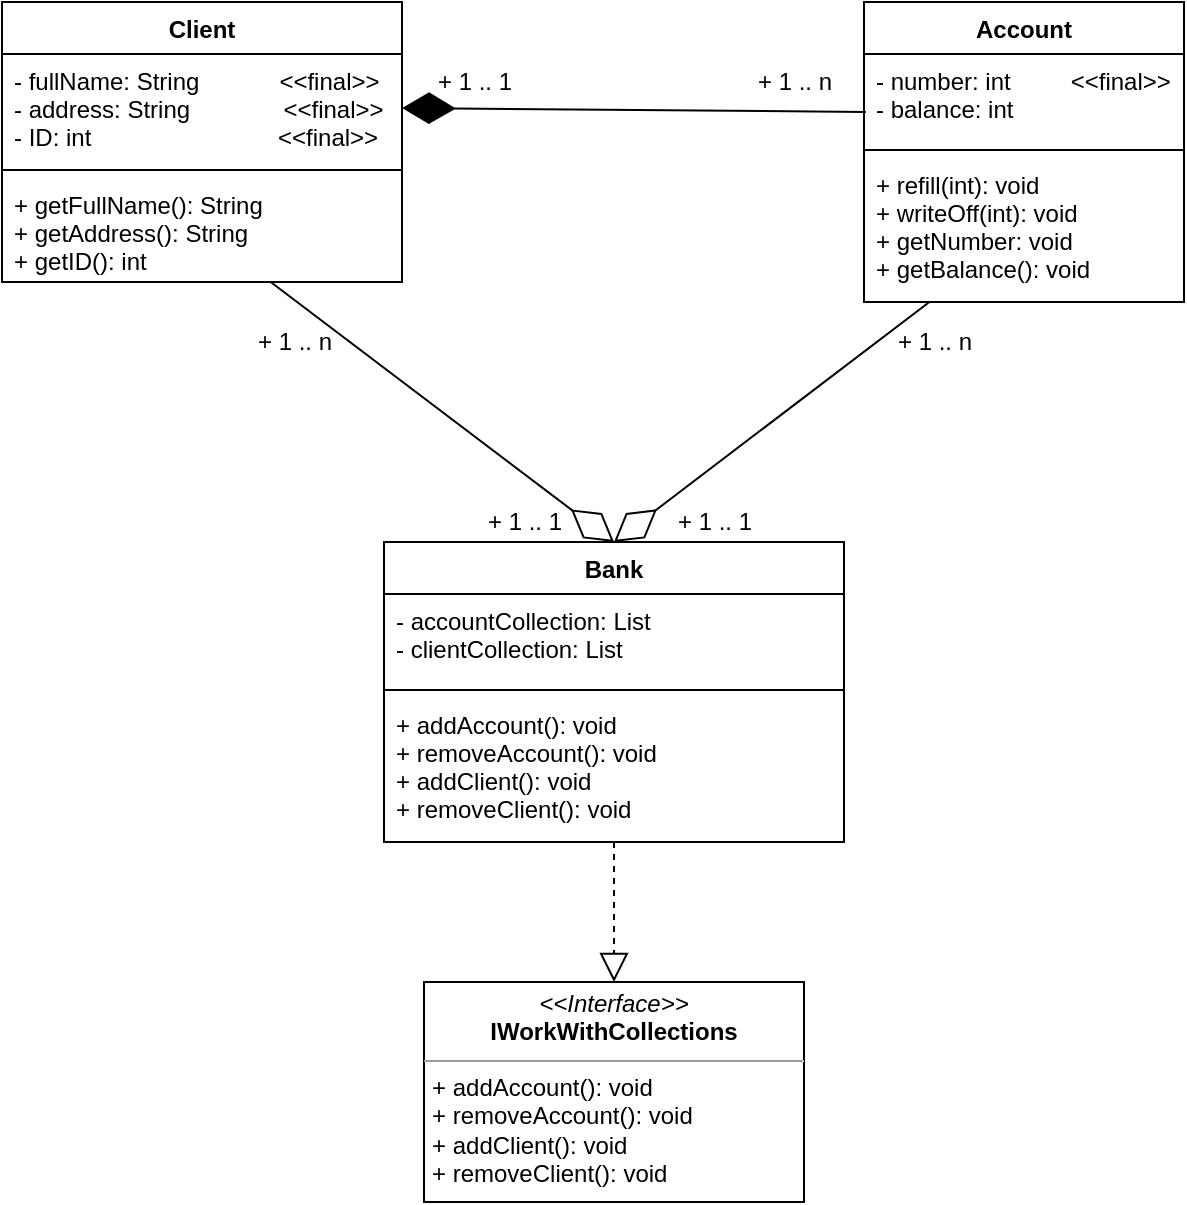 <mxfile version="14.4.1" type="google"><diagram id="C5RBs43oDa-KdzZeNtuy" name="Page-1"><mxGraphModel dx="1422" dy="833" grid="0" gridSize="10" guides="1" tooltips="1" connect="1" arrows="1" fold="1" page="0" pageScale="1" pageWidth="827" pageHeight="1169" math="0" shadow="0"><root><mxCell id="WIyWlLk6GJQsqaUBKTNV-0"/><mxCell id="WIyWlLk6GJQsqaUBKTNV-1" parent="WIyWlLk6GJQsqaUBKTNV-0"/><mxCell id="iIunV7FYhpIJUK3o-0TF-0" value="Client" style="swimlane;fontStyle=1;align=center;verticalAlign=top;childLayout=stackLayout;horizontal=1;startSize=26;horizontalStack=0;resizeParent=1;resizeParentMax=0;resizeLast=0;collapsible=1;marginBottom=0;" parent="WIyWlLk6GJQsqaUBKTNV-1" vertex="1"><mxGeometry x="119" y="190" width="200" height="140" as="geometry"/></mxCell><mxCell id="iIunV7FYhpIJUK3o-0TF-1" value="- fullName: String            &lt;&lt;final&gt;&gt;&#10;- address: String              &lt;&lt;final&gt;&gt;&#10;- ID: int                            &lt;&lt;final&gt;&gt;" style="text;strokeColor=none;fillColor=none;align=left;verticalAlign=top;spacingLeft=4;spacingRight=4;overflow=hidden;rotatable=0;points=[[0,0.5],[1,0.5]];portConstraint=eastwest;" parent="iIunV7FYhpIJUK3o-0TF-0" vertex="1"><mxGeometry y="26" width="200" height="54" as="geometry"/></mxCell><mxCell id="iIunV7FYhpIJUK3o-0TF-2" value="" style="line;strokeWidth=1;fillColor=none;align=left;verticalAlign=middle;spacingTop=-1;spacingLeft=3;spacingRight=3;rotatable=0;labelPosition=right;points=[];portConstraint=eastwest;" parent="iIunV7FYhpIJUK3o-0TF-0" vertex="1"><mxGeometry y="80" width="200" height="8" as="geometry"/></mxCell><mxCell id="iIunV7FYhpIJUK3o-0TF-3" value="+ getFullName(): String&#10;+ getAddress(): String&#10;+ getID(): int" style="text;strokeColor=none;fillColor=none;align=left;verticalAlign=top;spacingLeft=4;spacingRight=4;overflow=hidden;rotatable=0;points=[[0,0.5],[1,0.5]];portConstraint=eastwest;" parent="iIunV7FYhpIJUK3o-0TF-0" vertex="1"><mxGeometry y="88" width="200" height="52" as="geometry"/></mxCell><mxCell id="iIunV7FYhpIJUK3o-0TF-4" value="Account" style="swimlane;fontStyle=1;align=center;verticalAlign=top;childLayout=stackLayout;horizontal=1;startSize=26;horizontalStack=0;resizeParent=1;resizeParentMax=0;resizeLast=0;collapsible=1;marginBottom=0;" parent="WIyWlLk6GJQsqaUBKTNV-1" vertex="1"><mxGeometry x="550" y="190" width="160" height="150" as="geometry"/></mxCell><mxCell id="iIunV7FYhpIJUK3o-0TF-5" value="- number: int         &lt;&lt;final&gt;&gt;&#10;- balance: int" style="text;strokeColor=none;fillColor=none;align=left;verticalAlign=top;spacingLeft=4;spacingRight=4;overflow=hidden;rotatable=0;points=[[0,0.5],[1,0.5]];portConstraint=eastwest;" parent="iIunV7FYhpIJUK3o-0TF-4" vertex="1"><mxGeometry y="26" width="160" height="44" as="geometry"/></mxCell><mxCell id="iIunV7FYhpIJUK3o-0TF-6" value="" style="line;strokeWidth=1;fillColor=none;align=left;verticalAlign=middle;spacingTop=-1;spacingLeft=3;spacingRight=3;rotatable=0;labelPosition=right;points=[];portConstraint=eastwest;" parent="iIunV7FYhpIJUK3o-0TF-4" vertex="1"><mxGeometry y="70" width="160" height="8" as="geometry"/></mxCell><mxCell id="iIunV7FYhpIJUK3o-0TF-7" value="+ refill(int): void&#10;+ writeOff(int): void&#10;+ getNumber: void&#10;+ getBalance(): void&#10;" style="text;strokeColor=none;fillColor=none;align=left;verticalAlign=top;spacingLeft=4;spacingRight=4;overflow=hidden;rotatable=0;points=[[0,0.5],[1,0.5]];portConstraint=eastwest;" parent="iIunV7FYhpIJUK3o-0TF-4" vertex="1"><mxGeometry y="78" width="160" height="72" as="geometry"/></mxCell><mxCell id="iIunV7FYhpIJUK3o-0TF-20" value="&lt;p style=&quot;margin: 0px ; margin-top: 4px ; text-align: center&quot;&gt;&lt;i&gt;&amp;lt;&amp;lt;Interface&amp;gt;&amp;gt;&lt;/i&gt;&lt;br&gt;&lt;b&gt;IWorkWithCollections&lt;/b&gt;&lt;/p&gt;&lt;hr size=&quot;1&quot;&gt;&lt;p style=&quot;margin: 0px ; margin-left: 4px&quot;&gt;+ addAccount(): void&lt;br style=&quot;padding: 0px ; margin: 0px&quot;&gt;+ removeAccount(): void&lt;br style=&quot;padding: 0px ; margin: 0px&quot;&gt;+ addClient(): void&lt;br style=&quot;padding: 0px ; margin: 0px&quot;&gt;+ removeClient(): void&lt;br&gt;&lt;/p&gt;" style="verticalAlign=top;align=left;overflow=fill;fontSize=12;fontFamily=Helvetica;html=1;" parent="WIyWlLk6GJQsqaUBKTNV-1" vertex="1"><mxGeometry x="330" y="680" width="190" height="110" as="geometry"/></mxCell><mxCell id="iIunV7FYhpIJUK3o-0TF-21" value="Bank" style="swimlane;fontStyle=1;align=center;verticalAlign=top;childLayout=stackLayout;horizontal=1;startSize=26;horizontalStack=0;resizeParent=1;resizeParentMax=0;resizeLast=0;collapsible=1;marginBottom=0;" parent="WIyWlLk6GJQsqaUBKTNV-1" vertex="1"><mxGeometry x="310" y="460" width="230" height="150" as="geometry"/></mxCell><mxCell id="iIunV7FYhpIJUK3o-0TF-22" value="- accountCollection: List&#10;- clientCollection: List" style="text;strokeColor=none;fillColor=none;align=left;verticalAlign=top;spacingLeft=4;spacingRight=4;overflow=hidden;rotatable=0;points=[[0,0.5],[1,0.5]];portConstraint=eastwest;" parent="iIunV7FYhpIJUK3o-0TF-21" vertex="1"><mxGeometry y="26" width="230" height="44" as="geometry"/></mxCell><mxCell id="iIunV7FYhpIJUK3o-0TF-23" value="" style="line;strokeWidth=1;fillColor=none;align=left;verticalAlign=middle;spacingTop=-1;spacingLeft=3;spacingRight=3;rotatable=0;labelPosition=right;points=[];portConstraint=eastwest;" parent="iIunV7FYhpIJUK3o-0TF-21" vertex="1"><mxGeometry y="70" width="230" height="8" as="geometry"/></mxCell><mxCell id="iIunV7FYhpIJUK3o-0TF-24" value="+ addAccount(): void&#10;+ removeAccount(): void&#10;+ addClient(): void&#10;+ removeClient(): void" style="text;strokeColor=none;fillColor=none;align=left;verticalAlign=top;spacingLeft=4;spacingRight=4;overflow=hidden;rotatable=0;points=[[0,0.5],[1,0.5]];portConstraint=eastwest;" parent="iIunV7FYhpIJUK3o-0TF-21" vertex="1"><mxGeometry y="78" width="230" height="72" as="geometry"/></mxCell><mxCell id="_fAhZ_nmpSUnDGXyFREo-0" value="" style="endArrow=block;dashed=1;endFill=0;endSize=12;html=1;" parent="WIyWlLk6GJQsqaUBKTNV-1" source="iIunV7FYhpIJUK3o-0TF-24" target="iIunV7FYhpIJUK3o-0TF-20" edge="1"><mxGeometry width="160" relative="1" as="geometry"><mxPoint x="170" y="650" as="sourcePoint"/><mxPoint x="450" y="630" as="targetPoint"/></mxGeometry></mxCell><mxCell id="_fAhZ_nmpSUnDGXyFREo-3" value="+ 1 .. n" style="text;html=1;align=center;verticalAlign=middle;resizable=0;points=[];autosize=1;" parent="WIyWlLk6GJQsqaUBKTNV-1" vertex="1"><mxGeometry x="560" y="350" width="50" height="20" as="geometry"/></mxCell><mxCell id="_fAhZ_nmpSUnDGXyFREo-4" value="+ 1 .. n" style="text;html=1;align=center;verticalAlign=middle;resizable=0;points=[];autosize=1;" parent="WIyWlLk6GJQsqaUBKTNV-1" vertex="1"><mxGeometry x="240" y="350" width="50" height="20" as="geometry"/></mxCell><mxCell id="_fAhZ_nmpSUnDGXyFREo-5" value="+ 1 .. 1" style="text;html=1;align=center;verticalAlign=middle;resizable=0;points=[];autosize=1;" parent="WIyWlLk6GJQsqaUBKTNV-1" vertex="1"><mxGeometry x="355" y="440" width="50" height="20" as="geometry"/></mxCell><mxCell id="_fAhZ_nmpSUnDGXyFREo-6" value="+ 1 .. 1" style="text;html=1;align=center;verticalAlign=middle;resizable=0;points=[];autosize=1;" parent="WIyWlLk6GJQsqaUBKTNV-1" vertex="1"><mxGeometry x="450" y="440" width="50" height="20" as="geometry"/></mxCell><mxCell id="_fAhZ_nmpSUnDGXyFREo-8" value="+ 1 .. n" style="text;html=1;align=center;verticalAlign=middle;resizable=0;points=[];autosize=1;" parent="WIyWlLk6GJQsqaUBKTNV-1" vertex="1"><mxGeometry x="490" y="220" width="50" height="20" as="geometry"/></mxCell><mxCell id="_fAhZ_nmpSUnDGXyFREo-9" value="+ 1 .. 1" style="text;html=1;align=center;verticalAlign=middle;resizable=0;points=[];autosize=1;" parent="WIyWlLk6GJQsqaUBKTNV-1" vertex="1"><mxGeometry x="330" y="220" width="50" height="20" as="geometry"/></mxCell><mxCell id="RWgU6stJLLbnfpqO-dcH-0" value="" style="endArrow=diamondThin;endFill=0;endSize=24;html=1;entryX=0.5;entryY=0;entryDx=0;entryDy=0;" parent="WIyWlLk6GJQsqaUBKTNV-1" source="iIunV7FYhpIJUK3o-0TF-7" target="iIunV7FYhpIJUK3o-0TF-21" edge="1"><mxGeometry width="160" relative="1" as="geometry"><mxPoint x="470" y="380" as="sourcePoint"/><mxPoint x="555" y="379" as="targetPoint"/></mxGeometry></mxCell><mxCell id="RWgU6stJLLbnfpqO-dcH-1" value="" style="endArrow=diamondThin;endFill=0;endSize=24;html=1;entryX=0.5;entryY=0;entryDx=0;entryDy=0;" parent="WIyWlLk6GJQsqaUBKTNV-1" source="iIunV7FYhpIJUK3o-0TF-3" target="iIunV7FYhpIJUK3o-0TF-21" edge="1"><mxGeometry width="160" relative="1" as="geometry"><mxPoint x="350" y="360" as="sourcePoint"/><mxPoint x="290" y="340" as="targetPoint"/></mxGeometry></mxCell><mxCell id="RWgU6stJLLbnfpqO-dcH-3" value="" style="endArrow=diamondThin;endFill=1;endSize=24;html=1;exitX=0.006;exitY=0.659;exitDx=0;exitDy=0;exitPerimeter=0;entryX=1;entryY=0.5;entryDx=0;entryDy=0;" parent="WIyWlLk6GJQsqaUBKTNV-1" source="iIunV7FYhpIJUK3o-0TF-5" target="iIunV7FYhpIJUK3o-0TF-1" edge="1"><mxGeometry width="160" relative="1" as="geometry"><mxPoint x="360" y="290" as="sourcePoint"/><mxPoint x="400" y="280" as="targetPoint"/></mxGeometry></mxCell></root></mxGraphModel></diagram></mxfile>